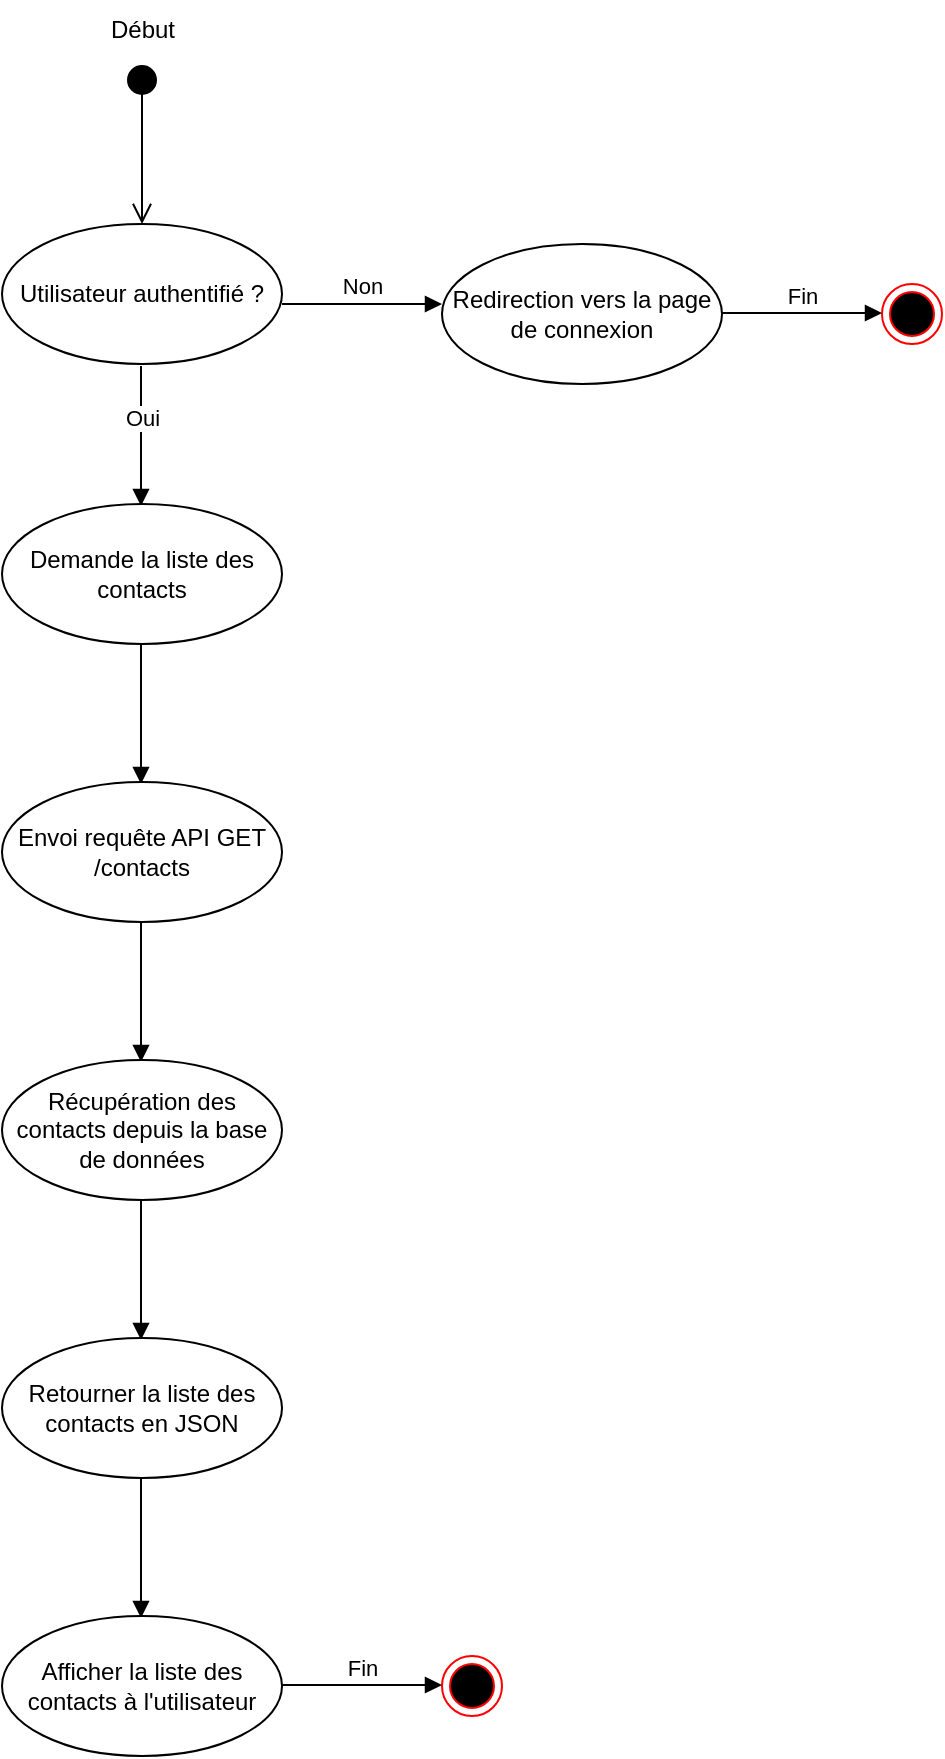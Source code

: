 <mxfile version="26.0.15">
  <diagram name="Page-1" id="LPzst_-0_y2L3GmmsK-Y">
    <mxGraphModel dx="1050" dy="530" grid="1" gridSize="10" guides="1" tooltips="1" connect="1" arrows="1" fold="1" page="1" pageScale="1" pageWidth="827" pageHeight="1169" math="0" shadow="0">
      <root>
        <mxCell id="0" />
        <mxCell id="1" parent="0" />
        <mxCell id="NZNjvPo6IgJqye7zImyw-4" value="" style="html=1;verticalAlign=bottom;startArrow=circle;startFill=1;endArrow=open;startSize=6;endSize=8;curved=0;rounded=0;" edge="1" parent="1">
          <mxGeometry width="80" relative="1" as="geometry">
            <mxPoint x="190" y="220" as="sourcePoint" />
            <mxPoint x="190" y="300" as="targetPoint" />
          </mxGeometry>
        </mxCell>
        <mxCell id="NZNjvPo6IgJqye7zImyw-5" value="Début" style="text;html=1;align=center;verticalAlign=middle;resizable=0;points=[];autosize=1;strokeColor=none;fillColor=none;" vertex="1" parent="1">
          <mxGeometry x="160" y="188" width="60" height="30" as="geometry" />
        </mxCell>
        <mxCell id="NZNjvPo6IgJqye7zImyw-6" value="Utilisateur authentifié ?" style="ellipse;whiteSpace=wrap;html=1;" vertex="1" parent="1">
          <mxGeometry x="120" y="300" width="140" height="70" as="geometry" />
        </mxCell>
        <mxCell id="NZNjvPo6IgJqye7zImyw-7" value="Non" style="html=1;verticalAlign=bottom;endArrow=block;curved=0;rounded=0;" edge="1" parent="1">
          <mxGeometry width="80" relative="1" as="geometry">
            <mxPoint x="260" y="340" as="sourcePoint" />
            <mxPoint x="340" y="340" as="targetPoint" />
          </mxGeometry>
        </mxCell>
        <mxCell id="NZNjvPo6IgJqye7zImyw-8" value="Redirection vers la page de connexion" style="ellipse;whiteSpace=wrap;html=1;" vertex="1" parent="1">
          <mxGeometry x="340" y="310" width="140" height="70" as="geometry" />
        </mxCell>
        <mxCell id="NZNjvPo6IgJqye7zImyw-9" value="" style="ellipse;html=1;shape=endState;fillColor=#000000;strokeColor=#ff0000;" vertex="1" parent="1">
          <mxGeometry x="560" y="330" width="30" height="30" as="geometry" />
        </mxCell>
        <mxCell id="NZNjvPo6IgJqye7zImyw-10" value="Fin" style="html=1;verticalAlign=bottom;endArrow=block;curved=0;rounded=0;" edge="1" parent="1">
          <mxGeometry width="80" relative="1" as="geometry">
            <mxPoint x="480" y="344.5" as="sourcePoint" />
            <mxPoint x="560" y="344.5" as="targetPoint" />
          </mxGeometry>
        </mxCell>
        <mxCell id="NZNjvPo6IgJqye7zImyw-12" value="Oui" style="html=1;verticalAlign=bottom;endArrow=block;curved=0;rounded=0;" edge="1" parent="1">
          <mxGeometry width="80" relative="1" as="geometry">
            <mxPoint x="189.5" y="371" as="sourcePoint" />
            <mxPoint x="189.5" y="441" as="targetPoint" />
          </mxGeometry>
        </mxCell>
        <mxCell id="NZNjvPo6IgJqye7zImyw-13" value="Demande la liste des contacts" style="ellipse;whiteSpace=wrap;html=1;" vertex="1" parent="1">
          <mxGeometry x="120" y="440" width="140" height="70" as="geometry" />
        </mxCell>
        <mxCell id="NZNjvPo6IgJqye7zImyw-15" value="" style="html=1;verticalAlign=bottom;endArrow=block;curved=0;rounded=0;" edge="1" parent="1">
          <mxGeometry width="80" relative="1" as="geometry">
            <mxPoint x="189.5" y="510" as="sourcePoint" />
            <mxPoint x="189.5" y="580" as="targetPoint" />
          </mxGeometry>
        </mxCell>
        <mxCell id="NZNjvPo6IgJqye7zImyw-16" value="Envoi requête API GET /contacts" style="ellipse;whiteSpace=wrap;html=1;" vertex="1" parent="1">
          <mxGeometry x="120" y="579" width="140" height="70" as="geometry" />
        </mxCell>
        <mxCell id="NZNjvPo6IgJqye7zImyw-17" value="" style="html=1;verticalAlign=bottom;endArrow=block;curved=0;rounded=0;" edge="1" parent="1">
          <mxGeometry width="80" relative="1" as="geometry">
            <mxPoint x="189.5" y="649" as="sourcePoint" />
            <mxPoint x="189.5" y="719" as="targetPoint" />
          </mxGeometry>
        </mxCell>
        <mxCell id="NZNjvPo6IgJqye7zImyw-18" value="Récupération des contacts depuis la base de données" style="ellipse;whiteSpace=wrap;html=1;" vertex="1" parent="1">
          <mxGeometry x="120" y="718" width="140" height="70" as="geometry" />
        </mxCell>
        <mxCell id="NZNjvPo6IgJqye7zImyw-19" value="" style="html=1;verticalAlign=bottom;endArrow=block;curved=0;rounded=0;" edge="1" parent="1">
          <mxGeometry width="80" relative="1" as="geometry">
            <mxPoint x="189.5" y="788" as="sourcePoint" />
            <mxPoint x="189.5" y="858" as="targetPoint" />
          </mxGeometry>
        </mxCell>
        <mxCell id="NZNjvPo6IgJqye7zImyw-20" value="Retourner la liste des contacts en JSON" style="ellipse;whiteSpace=wrap;html=1;" vertex="1" parent="1">
          <mxGeometry x="120" y="857" width="140" height="70" as="geometry" />
        </mxCell>
        <mxCell id="NZNjvPo6IgJqye7zImyw-21" value="" style="html=1;verticalAlign=bottom;endArrow=block;curved=0;rounded=0;" edge="1" parent="1">
          <mxGeometry width="80" relative="1" as="geometry">
            <mxPoint x="189.5" y="927" as="sourcePoint" />
            <mxPoint x="189.5" y="997" as="targetPoint" />
          </mxGeometry>
        </mxCell>
        <mxCell id="NZNjvPo6IgJqye7zImyw-22" value="Afficher la liste des contacts à l&#39;utilisateur" style="ellipse;whiteSpace=wrap;html=1;" vertex="1" parent="1">
          <mxGeometry x="120" y="996" width="140" height="70" as="geometry" />
        </mxCell>
        <mxCell id="NZNjvPo6IgJqye7zImyw-23" value="" style="ellipse;html=1;shape=endState;fillColor=#000000;strokeColor=#ff0000;" vertex="1" parent="1">
          <mxGeometry x="340" y="1016" width="30" height="30" as="geometry" />
        </mxCell>
        <mxCell id="NZNjvPo6IgJqye7zImyw-24" value="Fin" style="html=1;verticalAlign=bottom;endArrow=block;curved=0;rounded=0;" edge="1" parent="1">
          <mxGeometry width="80" relative="1" as="geometry">
            <mxPoint x="260" y="1030.5" as="sourcePoint" />
            <mxPoint x="340" y="1030.5" as="targetPoint" />
          </mxGeometry>
        </mxCell>
      </root>
    </mxGraphModel>
  </diagram>
</mxfile>
